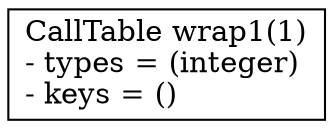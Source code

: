 digraph G {
    node0 [shape = record, label="CallTable wrap1(1)\l- types = (integer)\l- keys = ()\l"]
}
